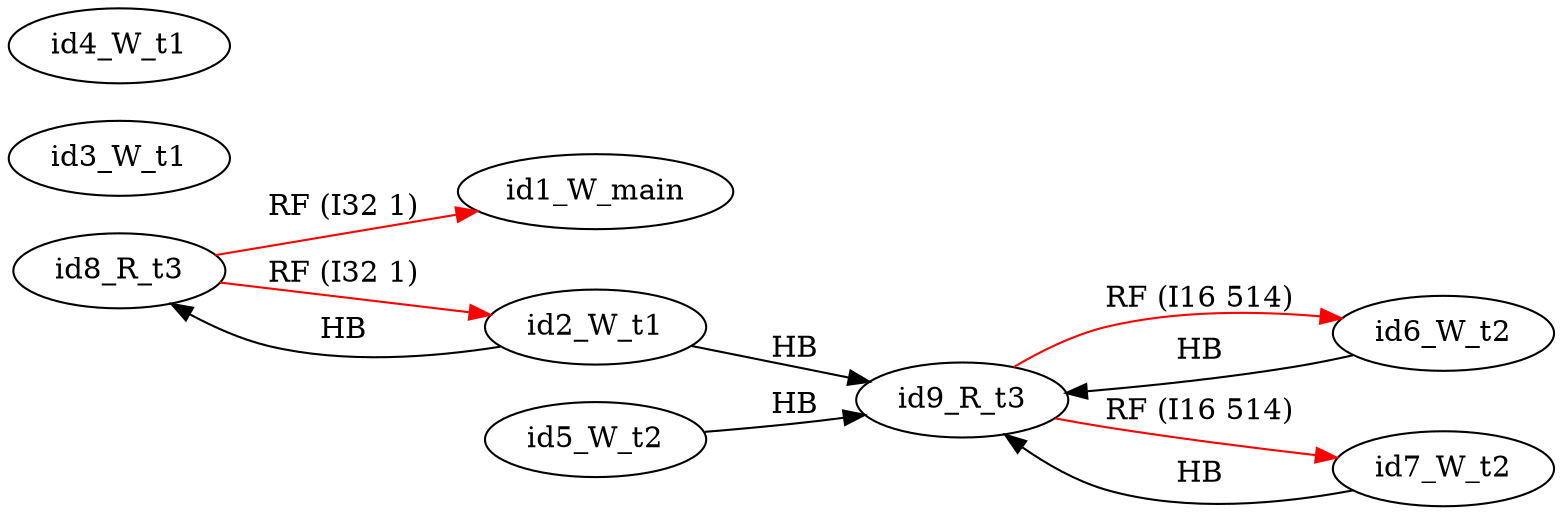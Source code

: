 digraph memory_model {
rankdir=LR;
splines=true; esep=0.5;
id8_R_t3 -> id1_W_main [label = "RF (I32 1)", color="red"];
id8_R_t3 -> id2_W_t1 [label = "RF (I32 1)", color="red"];
id9_R_t3 -> id6_W_t2 [label = "RF (I16 514)", color="red"];
id9_R_t3 -> id7_W_t2 [label = "RF (I16 514)", color="red"];
id2_W_t1 -> id8_R_t3 [label = "HB", color="black"];
id2_W_t1 -> id9_R_t3 [label = "HB", color="black"];
id5_W_t2 -> id9_R_t3 [label = "HB", color="black"];
id6_W_t2 -> id9_R_t3 [label = "HB", color="black"];
id7_W_t2 -> id9_R_t3 [label = "HB", color="black"];
id1_W_main [pos="5.0,6!"]
id2_W_t1 [pos="0,4!"]
id3_W_t1 [pos="0,2!"]
id4_W_t1 [pos="0,0!"]
id5_W_t2 [pos="5,4!"]
id6_W_t2 [pos="5,2!"]
id7_W_t2 [pos="5,0!"]
id8_R_t3 [pos="10,4!"]
id9_R_t3 [pos="10,2!"]
}